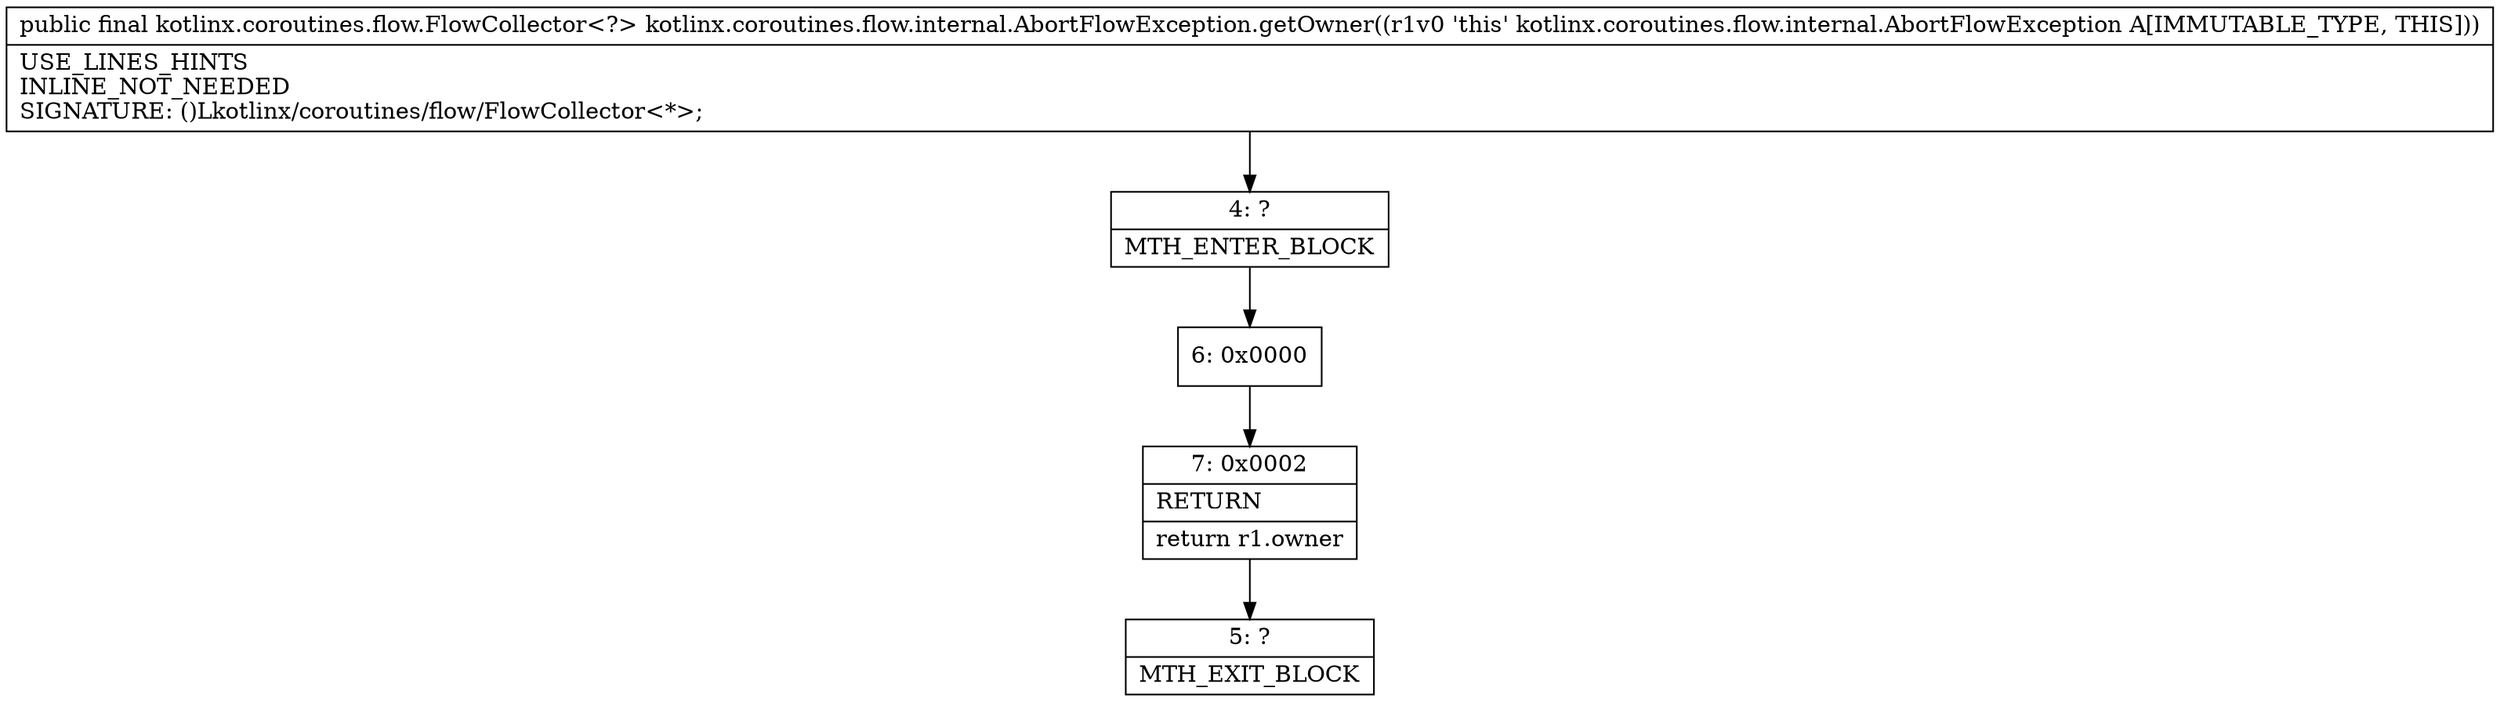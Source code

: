 digraph "CFG forkotlinx.coroutines.flow.internal.AbortFlowException.getOwner()Lkotlinx\/coroutines\/flow\/FlowCollector;" {
Node_4 [shape=record,label="{4\:\ ?|MTH_ENTER_BLOCK\l}"];
Node_6 [shape=record,label="{6\:\ 0x0000}"];
Node_7 [shape=record,label="{7\:\ 0x0002|RETURN\l|return r1.owner\l}"];
Node_5 [shape=record,label="{5\:\ ?|MTH_EXIT_BLOCK\l}"];
MethodNode[shape=record,label="{public final kotlinx.coroutines.flow.FlowCollector\<?\> kotlinx.coroutines.flow.internal.AbortFlowException.getOwner((r1v0 'this' kotlinx.coroutines.flow.internal.AbortFlowException A[IMMUTABLE_TYPE, THIS]))  | USE_LINES_HINTS\lINLINE_NOT_NEEDED\lSIGNATURE: ()Lkotlinx\/coroutines\/flow\/FlowCollector\<*\>;\l}"];
MethodNode -> Node_4;Node_4 -> Node_6;
Node_6 -> Node_7;
Node_7 -> Node_5;
}

